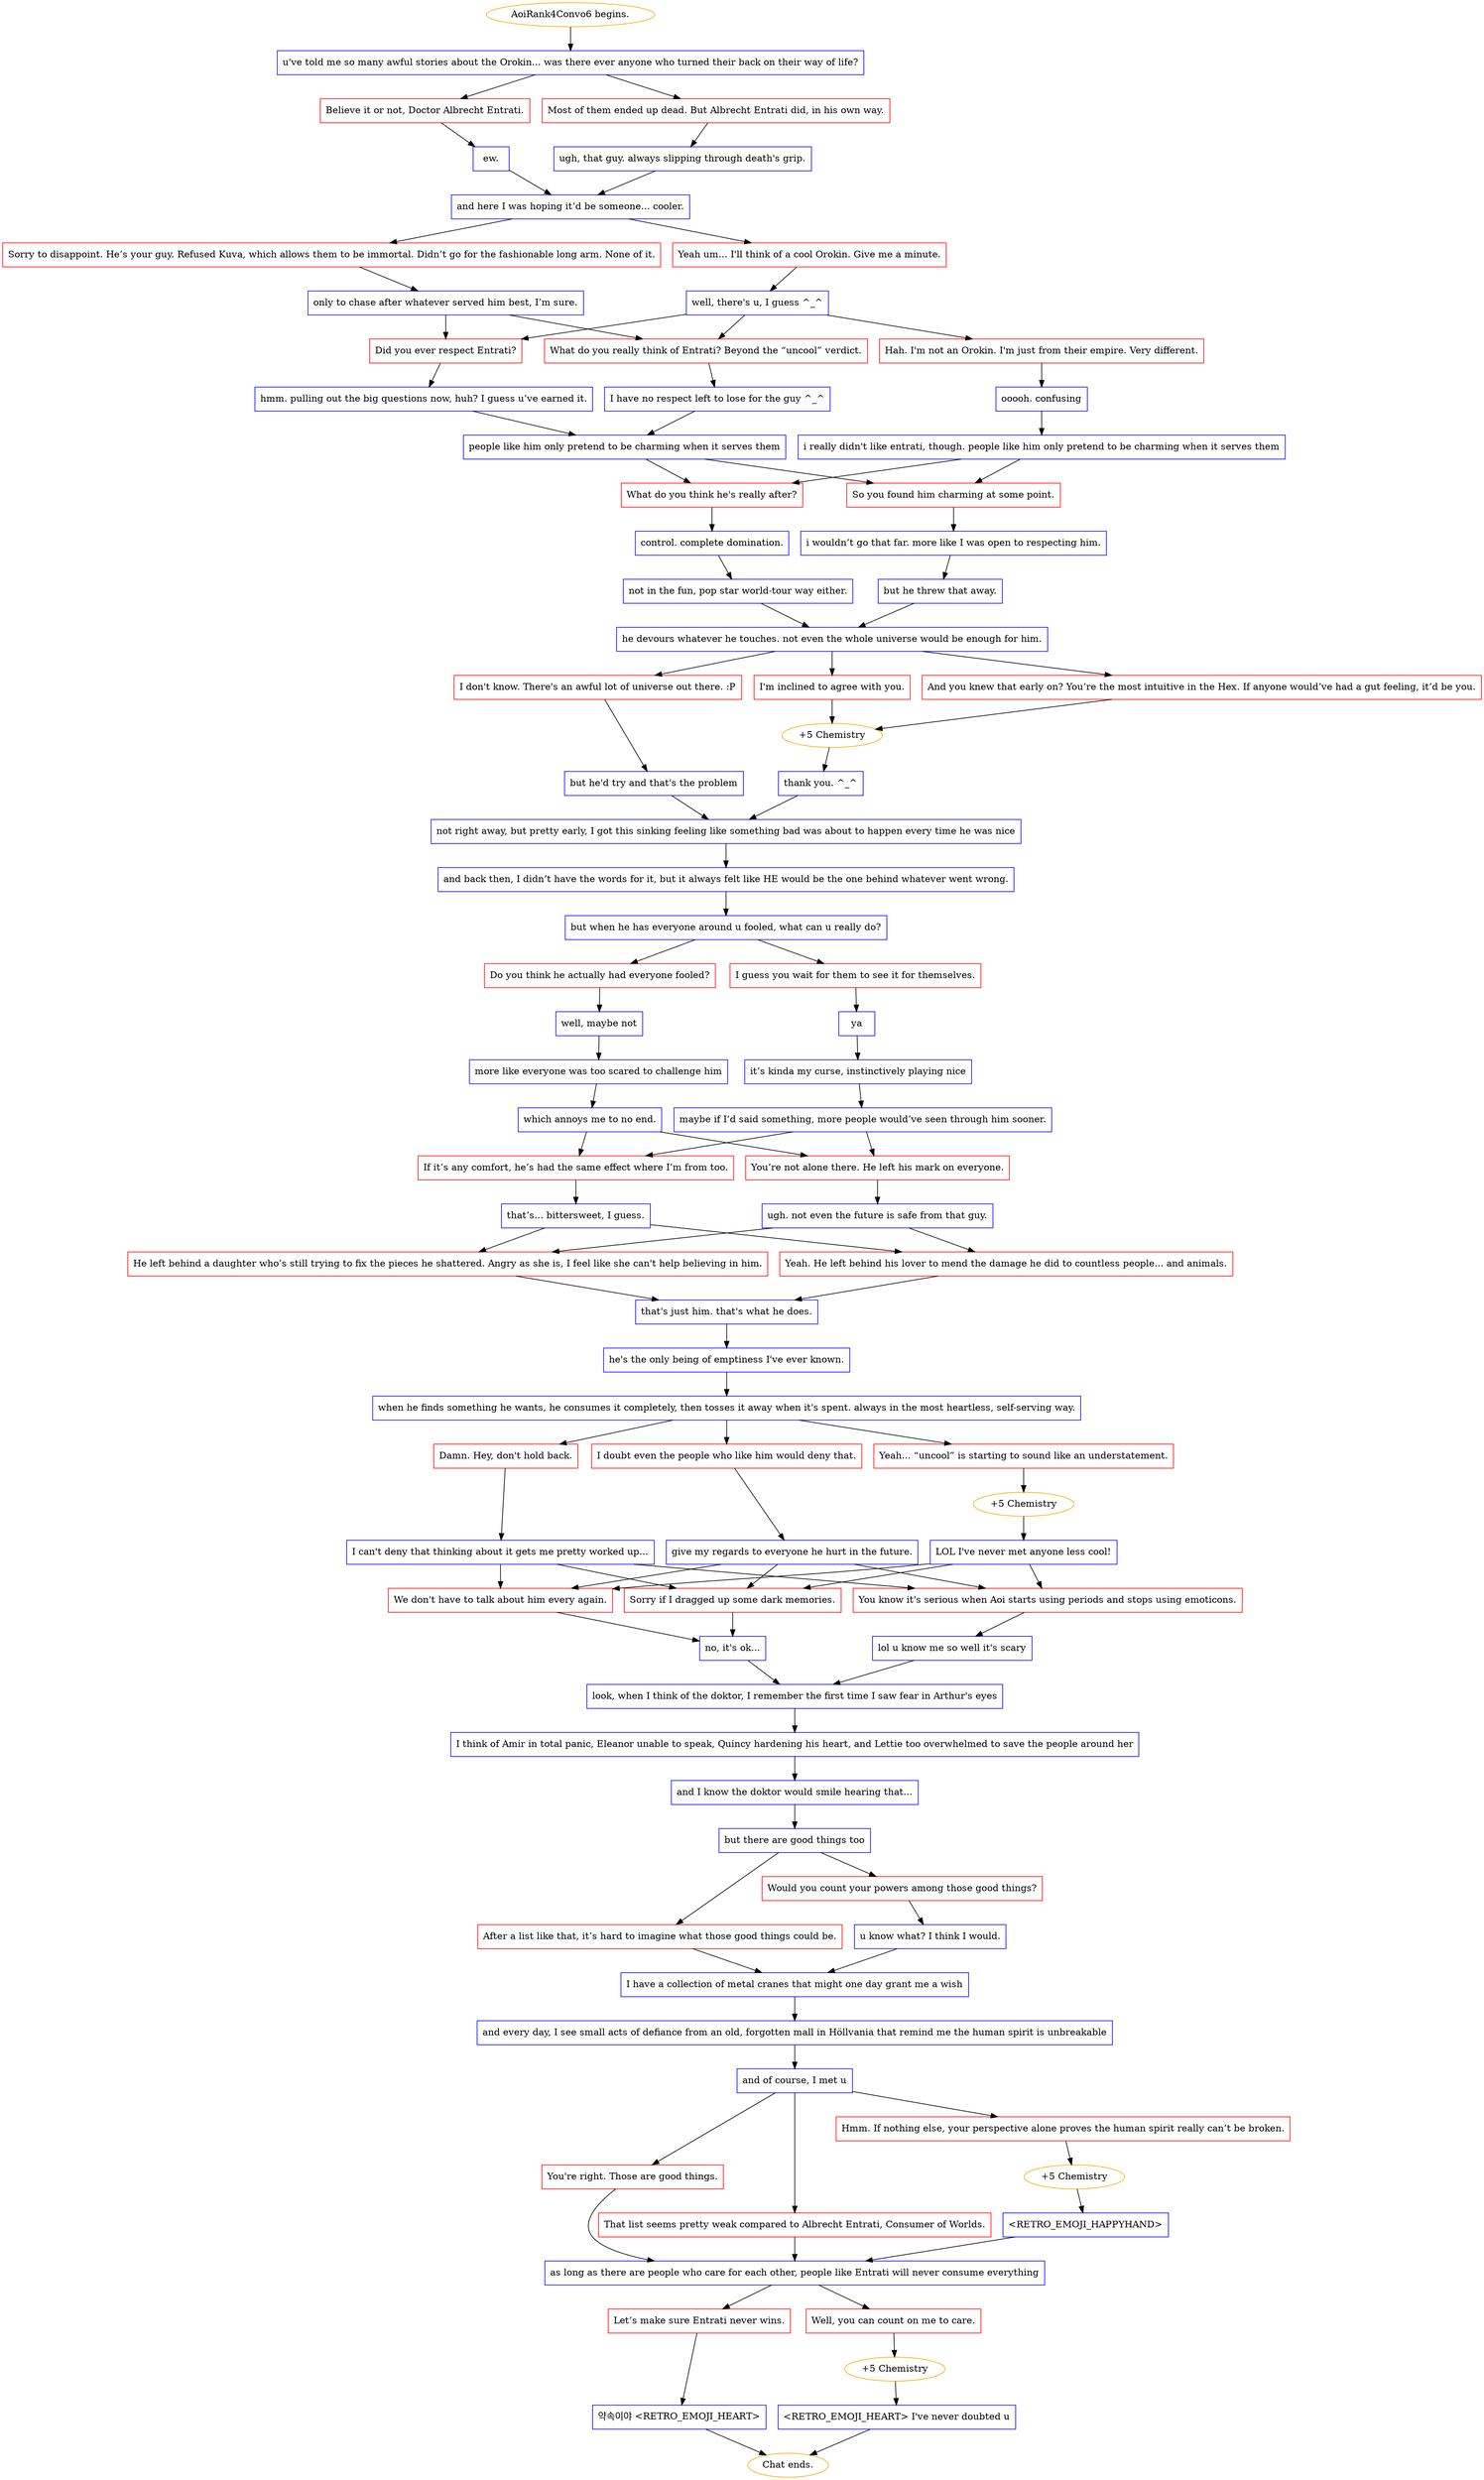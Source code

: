 digraph {
	"AoiRank4Convo6 begins." [color=orange];
		"AoiRank4Convo6 begins." -> j1762084113;
	j1762084113 [label="u've told me so many awful stories about the Orokin... was there ever anyone who turned their back on their way of life?",shape=box,color=blue];
		j1762084113 -> j3381942086;
		j1762084113 -> j1350863733;
	j3381942086 [label="Believe it or not, Doctor Albrecht Entrati.",shape=box,color=red];
		j3381942086 -> j3037245898;
	j1350863733 [label="Most of them ended up dead. But Albrecht Entrati did, in his own way.",shape=box,color=red];
		j1350863733 -> j885702284;
	j3037245898 [label="ew.",shape=box,color=blue];
		j3037245898 -> j3411955454;
	j885702284 [label="ugh, that guy. always slipping through death's grip.",shape=box,color=blue];
		j885702284 -> j3411955454;
	j3411955454 [label="and here I was hoping it’d be someone... cooler.",shape=box,color=blue];
		j3411955454 -> j2028215871;
		j3411955454 -> j3879876289;
	j2028215871 [label="Sorry to disappoint. He’s your guy. Refused Kuva, which allows them to be immortal. Didn’t go for the fashionable long arm. None of it.",shape=box,color=red];
		j2028215871 -> j1340669235;
	j3879876289 [label="Yeah um... I'll think of a cool Orokin. Give me a minute.",shape=box,color=red];
		j3879876289 -> j1158386011;
	j1340669235 [label="only to chase after whatever served him best, I’m sure.",shape=box,color=blue];
		j1340669235 -> j4284382221;
		j1340669235 -> j251709330;
	j1158386011 [label="well, there's u, I guess ^_^",shape=box,color=blue];
		j1158386011 -> j4284382221;
		j1158386011 -> j251709330;
		j1158386011 -> j2503518390;
	j4284382221 [label="Did you ever respect Entrati?",shape=box,color=red];
		j4284382221 -> j2045144683;
	j251709330 [label="What do you really think of Entrati? Beyond the “uncool” verdict.",shape=box,color=red];
		j251709330 -> j3135122991;
	j2503518390 [label="Hah. I'm not an Orokin. I'm just from their empire. Very different.",shape=box,color=red];
		j2503518390 -> j1032519075;
	j2045144683 [label="hmm. pulling out the big questions now, huh? I guess u’ve earned it.",shape=box,color=blue];
		j2045144683 -> j1329105806;
	j3135122991 [label="I have no respect left to lose for the guy ^_^",shape=box,color=blue];
		j3135122991 -> j1329105806;
	j1032519075 [label="ooooh. confusing",shape=box,color=blue];
		j1032519075 -> j1767772328;
	j1329105806 [label="people like him only pretend to be charming when it serves them",shape=box,color=blue];
		j1329105806 -> j192373220;
		j1329105806 -> j2876493172;
	j1767772328 [label="i really didn't like entrati, though. people like him only pretend to be charming when it serves them",shape=box,color=blue];
		j1767772328 -> j192373220;
		j1767772328 -> j2876493172;
	j192373220 [label="What do you think he's really after?",shape=box,color=red];
		j192373220 -> j2160992398;
	j2876493172 [label="So you found him charming at some point.",shape=box,color=red];
		j2876493172 -> j1384841905;
	j2160992398 [label="control. complete domination.",shape=box,color=blue];
		j2160992398 -> j340364828;
	j1384841905 [label="i wouldn’t go that far. more like I was open to respecting him.",shape=box,color=blue];
		j1384841905 -> j1576633586;
	j340364828 [label="not in the fun, pop star world-tour way either.",shape=box,color=blue];
		j340364828 -> j3579988902;
	j1576633586 [label="but he threw that away.",shape=box,color=blue];
		j1576633586 -> j3579988902;
	j3579988902 [label="he devours whatever he touches. not even the whole universe would be enough for him.",shape=box,color=blue];
		j3579988902 -> j979663618;
		j3579988902 -> j4203194027;
		j3579988902 -> j3017123048;
	j979663618 [label="And you knew that early on? You’re the most intuitive in the Hex. If anyone would’ve had a gut feeling, it’d be you.",shape=box,color=red];
		j979663618 -> j4244604150;
	j4203194027 [label="I'm inclined to agree with you.",shape=box,color=red];
		j4203194027 -> j4244604150;
	j3017123048 [label="I don't know. There's an awful lot of universe out there. :P",shape=box,color=red];
		j3017123048 -> j3539081043;
	j4244604150 [label="+5 Chemistry",color=orange];
		j4244604150 -> j2614569743;
	j3539081043 [label="but he'd try and that's the problem",shape=box,color=blue];
		j3539081043 -> j1502511139;
	j2614569743 [label="thank you. ^_^",shape=box,color=blue];
		j2614569743 -> j1502511139;
	j1502511139 [label="not right away, but pretty early, I got this sinking feeling like something bad was about to happen every time he was nice",shape=box,color=blue];
		j1502511139 -> j4249918031;
	j4249918031 [label="and back then, I didn’t have the words for it, but it always felt like HE would be the one behind whatever went wrong.",shape=box,color=blue];
		j4249918031 -> j3547168984;
	j3547168984 [label="but when he has everyone around u fooled, what can u really do?",shape=box,color=blue];
		j3547168984 -> j3000683414;
		j3547168984 -> j1850244852;
	j3000683414 [label="Do you think he actually had everyone fooled?",shape=box,color=red];
		j3000683414 -> j2225610169;
	j1850244852 [label="I guess you wait for them to see it for themselves.",shape=box,color=red];
		j1850244852 -> j1328660927;
	j2225610169 [label="well, maybe not",shape=box,color=blue];
		j2225610169 -> j1023290907;
	j1328660927 [label="ya",shape=box,color=blue];
		j1328660927 -> j150310853;
	j1023290907 [label="more like everyone was too scared to challenge him",shape=box,color=blue];
		j1023290907 -> j4204689566;
	j150310853 [label="it’s kinda my curse, instinctively playing nice",shape=box,color=blue];
		j150310853 -> j1669961276;
	j4204689566 [label="which annoys me to no end.",shape=box,color=blue];
		j4204689566 -> j1208643694;
		j4204689566 -> j4174436639;
	j1669961276 [label="maybe if I’d said something, more people would’ve seen through him sooner.",shape=box,color=blue];
		j1669961276 -> j1208643694;
		j1669961276 -> j4174436639;
	j1208643694 [label="If it’s any comfort, he’s had the same effect where I’m from too.",shape=box,color=red];
		j1208643694 -> j3623296376;
	j4174436639 [label="You’re not alone there. He left his mark on everyone.",shape=box,color=red];
		j4174436639 -> j3844777065;
	j3623296376 [label="that’s... bittersweet, I guess.",shape=box,color=blue];
		j3623296376 -> j133085080;
		j3623296376 -> j693430258;
	j3844777065 [label="ugh. not even the future is safe from that guy.",shape=box,color=blue];
		j3844777065 -> j133085080;
		j3844777065 -> j693430258;
	j133085080 [label="He left behind a daughter who’s still trying to fix the pieces he shattered. Angry as she is, I feel like she can't help believing in him.",shape=box,color=red];
		j133085080 -> j2425177920;
	j693430258 [label="Yeah. He left behind his lover to mend the damage he did to countless people... and animals.",shape=box,color=red];
		j693430258 -> j2425177920;
	j2425177920 [label="that's just him. that's what he does.",shape=box,color=blue];
		j2425177920 -> j937877074;
	j937877074 [label="he's the only being of emptiness I've ever known.",shape=box,color=blue];
		j937877074 -> j485407584;
	j485407584 [label="when he finds something he wants, he consumes it completely, then tosses it away when it's spent. always in the most heartless, self-serving way.",shape=box,color=blue];
		j485407584 -> j3631307505;
		j485407584 -> j2675384871;
		j485407584 -> j1862615062;
	j3631307505 [label="Yeah... “uncool” is starting to sound like an understatement.",shape=box,color=red];
		j3631307505 -> j2165728390;
	j2675384871 [label="Damn. Hey, don't hold back.",shape=box,color=red];
		j2675384871 -> j1753732874;
	j1862615062 [label="I doubt even the people who like him would deny that.",shape=box,color=red];
		j1862615062 -> j1310497439;
	j2165728390 [label="+5 Chemistry",color=orange];
		j2165728390 -> j2190487487;
	j1753732874 [label="I can't deny that thinking about it gets me pretty worked up...",shape=box,color=blue];
		j1753732874 -> j3121931525;
		j1753732874 -> j3421500851;
		j1753732874 -> j1737623533;
	j1310497439 [label="give my regards to everyone he hurt in the future.",shape=box,color=blue];
		j1310497439 -> j3121931525;
		j1310497439 -> j3421500851;
		j1310497439 -> j1737623533;
	j2190487487 [label="LOL I've never met anyone less cool!",shape=box,color=blue];
		j2190487487 -> j3121931525;
		j2190487487 -> j3421500851;
		j2190487487 -> j1737623533;
	j3121931525 [label="Sorry if I dragged up some dark memories.",shape=box,color=red];
		j3121931525 -> j2216930791;
	j3421500851 [label="We don't have to talk about him every again.",shape=box,color=red];
		j3421500851 -> j2216930791;
	j1737623533 [label="You know it's serious when Aoi starts using periods and stops using emoticons.",shape=box,color=red];
		j1737623533 -> j2371026571;
	j2216930791 [label="no, it's ok...",shape=box,color=blue];
		j2216930791 -> j78253729;
	j2371026571 [label="lol u know me so well it's scary",shape=box,color=blue];
		j2371026571 -> j78253729;
	j78253729 [label="look, when I think of the doktor, I remember the first time I saw fear in Arthur's eyes",shape=box,color=blue];
		j78253729 -> j3921409146;
	j3921409146 [label="I think of Amir in total panic, Eleanor unable to speak, Quincy hardening his heart, and Lettie too overwhelmed to save the people around her",shape=box,color=blue];
		j3921409146 -> j3555668269;
	j3555668269 [label="and I know the doktor would smile hearing that...",shape=box,color=blue];
		j3555668269 -> j2699053593;
	j2699053593 [label="but there are good things too",shape=box,color=blue];
		j2699053593 -> j2023393990;
		j2699053593 -> j1584272824;
	j2023393990 [label="After a list like that, it’s hard to imagine what those good things could be.",shape=box,color=red];
		j2023393990 -> j2414253910;
	j1584272824 [label="Would you count your powers among those good things?",shape=box,color=red];
		j1584272824 -> j1587061732;
	j2414253910 [label="I have a collection of metal cranes that might one day grant me a wish",shape=box,color=blue];
		j2414253910 -> j3407384786;
	j1587061732 [label="u know what? I think I would.",shape=box,color=blue];
		j1587061732 -> j2414253910;
	j3407384786 [label="and every day, I see small acts of defiance from an old, forgotten mall in Höllvania that remind me the human spirit is unbreakable",shape=box,color=blue];
		j3407384786 -> j3413648395;
	j3413648395 [label="and of course, I met u",shape=box,color=blue];
		j3413648395 -> j1944537263;
		j3413648395 -> j3579775500;
		j3413648395 -> j1271359997;
	j1944537263 [label="Hmm. If nothing else, your perspective alone proves the human spirit really can’t be broken.",shape=box,color=red];
		j1944537263 -> j37611907;
	j3579775500 [label="You're right. Those are good things.",shape=box,color=red];
		j3579775500 -> j986836386;
	j1271359997 [label="That list seems pretty weak compared to Albrecht Entrati, Consumer of Worlds.",shape=box,color=red];
		j1271359997 -> j986836386;
	j37611907 [label="+5 Chemistry",color=orange];
		j37611907 -> j3042690544;
	j986836386 [label="as long as there are people who care for each other, people like Entrati will never consume everything",shape=box,color=blue];
		j986836386 -> j3679531932;
		j986836386 -> j3781529617;
	j3042690544 [label="<RETRO_EMOJI_HAPPYHAND>",shape=box,color=blue];
		j3042690544 -> j986836386;
	j3679531932 [label="Let’s make sure Entrati never wins.",shape=box,color=red];
		j3679531932 -> j4279865048;
	j3781529617 [label="Well, you can count on me to care.",shape=box,color=red];
		j3781529617 -> j3082983116;
	j4279865048 [label="약속이야 <RETRO_EMOJI_HEART>",shape=box,color=blue];
		j4279865048 -> "Chat ends.";
	j3082983116 [label="+5 Chemistry",color=orange];
		j3082983116 -> j106296865;
	"Chat ends." [color=orange];
	j106296865 [label="<RETRO_EMOJI_HEART> I've never doubted u",shape=box,color=blue];
		j106296865 -> "Chat ends.";
}